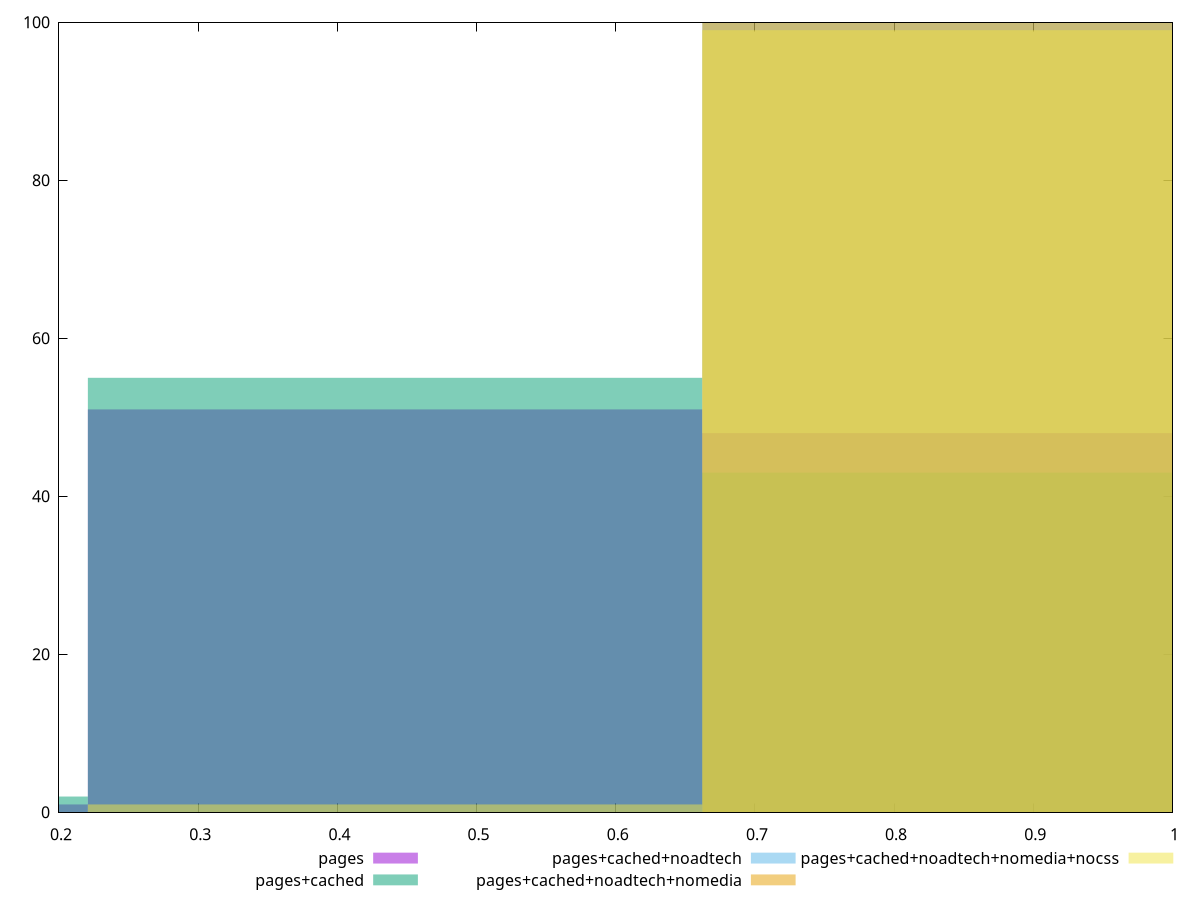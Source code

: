 reset

$pages <<EOF
0.8829368251553147 48
0.44146841257765734 51
0 1
EOF

$pagesCached <<EOF
0.44146841257765734 55
0.8829368251553147 43
0 2
EOF

$pagesCachedNoadtech <<EOF
0.8829368251553147 100
EOF

$pagesCachedNoadtechNomedia <<EOF
0.8829368251553147 100
EOF

$pagesCachedNoadtechNomediaNocss <<EOF
0.8829368251553147 99
0.44146841257765734 1
EOF

set key outside below
set boxwidth 0.44146841257765734
set xrange [0.2:1]
set yrange [0:100]
set trange [0:100]
set style fill transparent solid 0.5 noborder
set terminal svg size 640, 530 enhanced background rgb 'white'
set output "report_00013_2021-02-09T12-04-24.940Z/bootup-time/comparison/histogram/all_score.svg"

plot $pages title "pages" with boxes, \
     $pagesCached title "pages+cached" with boxes, \
     $pagesCachedNoadtech title "pages+cached+noadtech" with boxes, \
     $pagesCachedNoadtechNomedia title "pages+cached+noadtech+nomedia" with boxes, \
     $pagesCachedNoadtechNomediaNocss title "pages+cached+noadtech+nomedia+nocss" with boxes

reset
